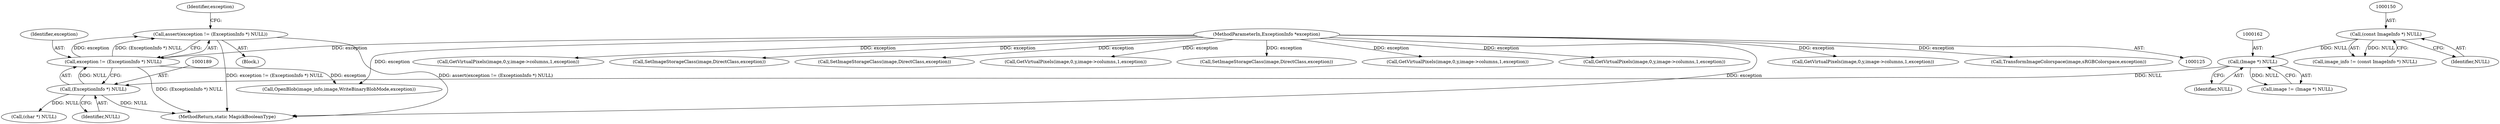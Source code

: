 digraph "0_ImageMagick_4cc6ec8a4197d4c008577127736bf7985d632323@API" {
"1000185" [label="(Call,assert(exception != (ExceptionInfo *) NULL))"];
"1000186" [label="(Call,exception != (ExceptionInfo *) NULL)"];
"1000128" [label="(MethodParameterIn,ExceptionInfo *exception)"];
"1000188" [label="(Call,(ExceptionInfo *) NULL)"];
"1000161" [label="(Call,(Image *) NULL)"];
"1000149" [label="(Call,(const ImageInfo *) NULL)"];
"1000128" [label="(MethodParameterIn,ExceptionInfo *exception)"];
"1001077" [label="(Call,GetVirtualPixels(image,0,y,image->columns,1,exception))"];
"1000422" [label="(Call,SetImageStorageClass(image,DirectClass,exception))"];
"1000186" [label="(Call,exception != (ExceptionInfo *) NULL)"];
"1000187" [label="(Identifier,exception)"];
"1000149" [label="(Call,(const ImageInfo *) NULL)"];
"1000439" [label="(Call,SetImageStorageClass(image,DirectClass,exception))"];
"1001249" [label="(Call,GetVirtualPixels(image,0,y,image->columns,1,exception))"];
"1000163" [label="(Identifier,NULL)"];
"1000343" [label="(Call,SetImageStorageClass(image,DirectClass,exception))"];
"1000244" [label="(Call,(char *) NULL)"];
"1000190" [label="(Identifier,NULL)"];
"1000129" [label="(Block,)"];
"1002596" [label="(MethodReturn,static MagickBooleanType)"];
"1000147" [label="(Call,image_info != (const ImageInfo *) NULL)"];
"1000151" [label="(Identifier,NULL)"];
"1001499" [label="(Call,GetVirtualPixels(image,0,y,image->columns,1,exception))"];
"1000899" [label="(Call,GetVirtualPixels(image,0,y,image->columns,1,exception))"];
"1000199" [label="(Call,OpenBlob(image_info,image,WriteBinaryBlobMode,exception))"];
"1000188" [label="(Call,(ExceptionInfo *) NULL)"];
"1001362" [label="(Call,GetVirtualPixels(image,0,y,image->columns,1,exception))"];
"1000159" [label="(Call,image != (Image *) NULL)"];
"1000185" [label="(Call,assert(exception != (ExceptionInfo *) NULL))"];
"1000289" [label="(Call,TransformImageColorspace(image,sRGBColorspace,exception))"];
"1000194" [label="(Identifier,exception)"];
"1000161" [label="(Call,(Image *) NULL)"];
"1000185" -> "1000129"  [label="AST: "];
"1000185" -> "1000186"  [label="CFG: "];
"1000186" -> "1000185"  [label="AST: "];
"1000194" -> "1000185"  [label="CFG: "];
"1000185" -> "1002596"  [label="DDG: exception != (ExceptionInfo *) NULL"];
"1000185" -> "1002596"  [label="DDG: assert(exception != (ExceptionInfo *) NULL)"];
"1000186" -> "1000185"  [label="DDG: exception"];
"1000186" -> "1000185"  [label="DDG: (ExceptionInfo *) NULL"];
"1000186" -> "1000188"  [label="CFG: "];
"1000187" -> "1000186"  [label="AST: "];
"1000188" -> "1000186"  [label="AST: "];
"1000186" -> "1002596"  [label="DDG: (ExceptionInfo *) NULL"];
"1000128" -> "1000186"  [label="DDG: exception"];
"1000188" -> "1000186"  [label="DDG: NULL"];
"1000186" -> "1000199"  [label="DDG: exception"];
"1000128" -> "1000125"  [label="AST: "];
"1000128" -> "1002596"  [label="DDG: exception"];
"1000128" -> "1000199"  [label="DDG: exception"];
"1000128" -> "1000289"  [label="DDG: exception"];
"1000128" -> "1000343"  [label="DDG: exception"];
"1000128" -> "1000422"  [label="DDG: exception"];
"1000128" -> "1000439"  [label="DDG: exception"];
"1000128" -> "1000899"  [label="DDG: exception"];
"1000128" -> "1001077"  [label="DDG: exception"];
"1000128" -> "1001249"  [label="DDG: exception"];
"1000128" -> "1001362"  [label="DDG: exception"];
"1000128" -> "1001499"  [label="DDG: exception"];
"1000188" -> "1000190"  [label="CFG: "];
"1000189" -> "1000188"  [label="AST: "];
"1000190" -> "1000188"  [label="AST: "];
"1000188" -> "1002596"  [label="DDG: NULL"];
"1000161" -> "1000188"  [label="DDG: NULL"];
"1000188" -> "1000244"  [label="DDG: NULL"];
"1000161" -> "1000159"  [label="AST: "];
"1000161" -> "1000163"  [label="CFG: "];
"1000162" -> "1000161"  [label="AST: "];
"1000163" -> "1000161"  [label="AST: "];
"1000159" -> "1000161"  [label="CFG: "];
"1000161" -> "1000159"  [label="DDG: NULL"];
"1000149" -> "1000161"  [label="DDG: NULL"];
"1000149" -> "1000147"  [label="AST: "];
"1000149" -> "1000151"  [label="CFG: "];
"1000150" -> "1000149"  [label="AST: "];
"1000151" -> "1000149"  [label="AST: "];
"1000147" -> "1000149"  [label="CFG: "];
"1000149" -> "1000147"  [label="DDG: NULL"];
}
